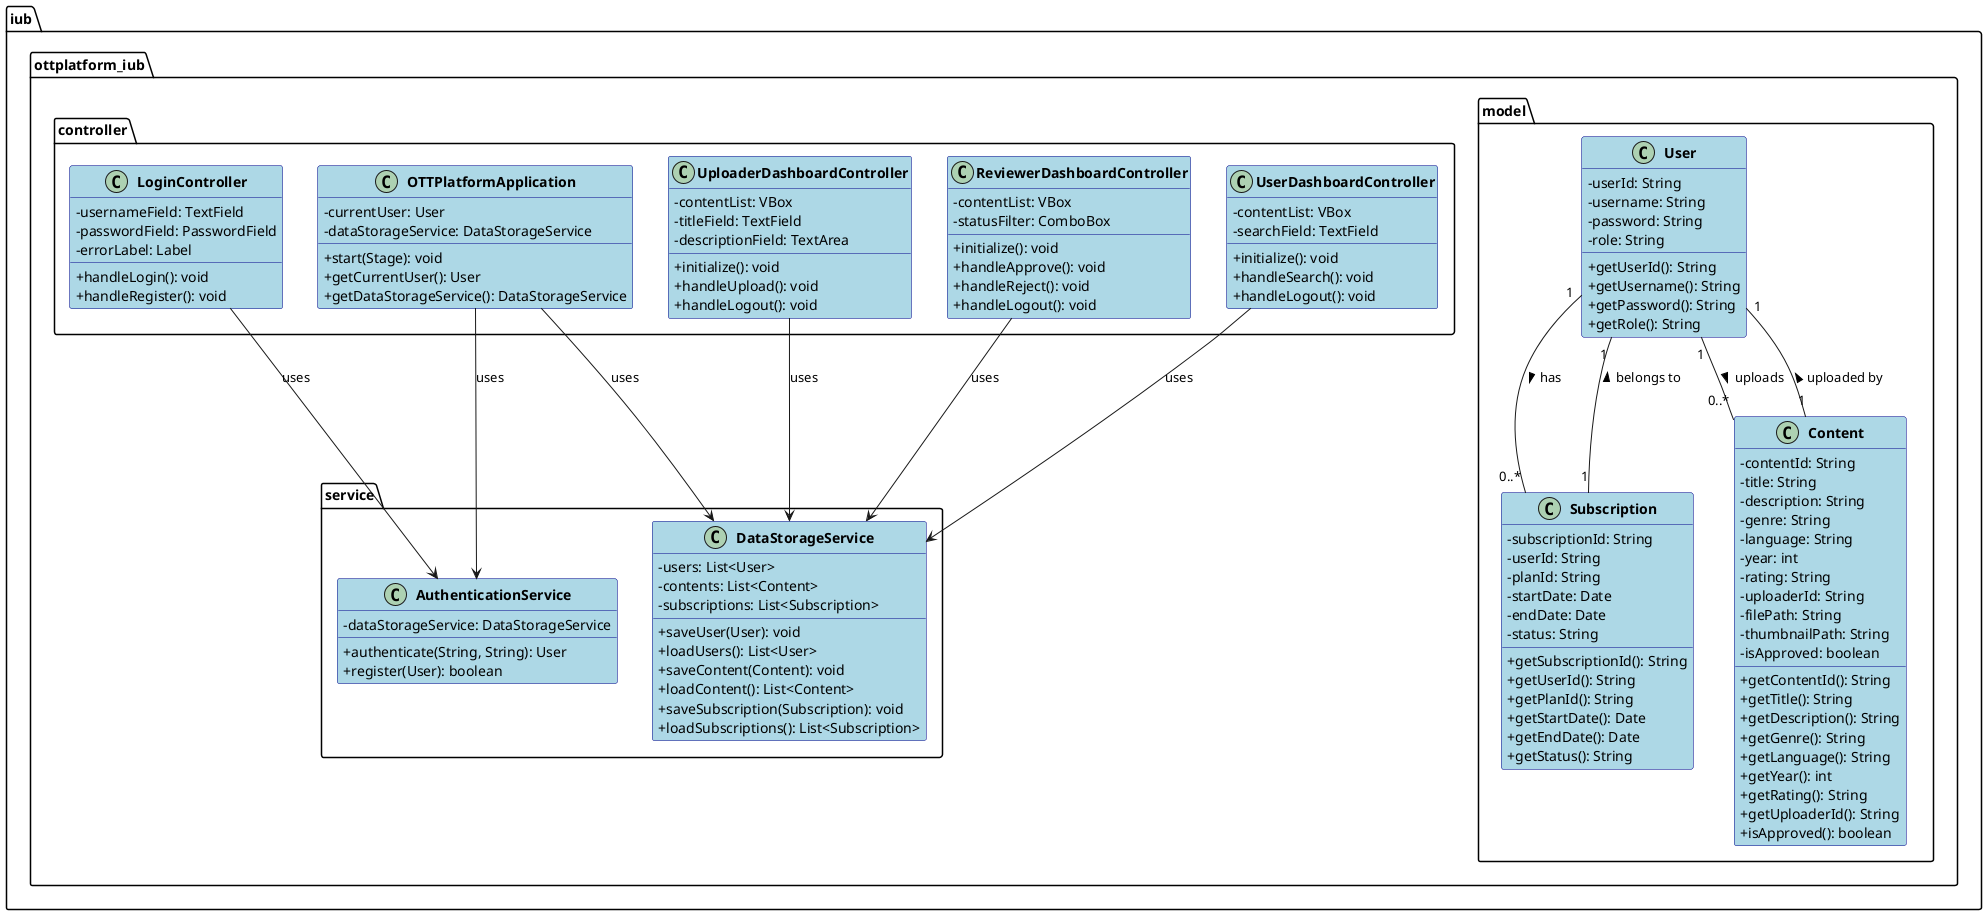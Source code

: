 @startuml OTT Platform UML

' Styling
skinparam classAttributeIconSize 0
skinparam classFontStyle bold
skinparam classFontSize 14
skinparam classBackgroundColor LightBlue
skinparam classBorderColor DarkBlue

' Package definition
package "iub.ottplatform_iub" {
    package "model" {
        class User {
            -userId: String
            -username: String
            -password: String
            -role: String
            +getUserId(): String
            +getUsername(): String
            +getPassword(): String
            +getRole(): String
        }

        class Content {
            -contentId: String
            -title: String
            -description: String
            -genre: String
            -language: String
            -year: int
            -rating: String
            -uploaderId: String
            -filePath: String
            -thumbnailPath: String
            -isApproved: boolean
            +getContentId(): String
            +getTitle(): String
            +getDescription(): String
            +getGenre(): String
            +getLanguage(): String
            +getYear(): int
            +getRating(): String
            +getUploaderId(): String
            +isApproved(): boolean
        }

        class Subscription {
            -subscriptionId: String
            -userId: String
            -planId: String
            -startDate: Date
            -endDate: Date
            -status: String
            +getSubscriptionId(): String
            +getUserId(): String
            +getPlanId(): String
            +getStartDate(): Date
            +getEndDate(): Date
            +getStatus(): String
        }
    }

    package "controller" {
        class OTTPlatformApplication {
            -currentUser: User
            -dataStorageService: DataStorageService
            +start(Stage): void
            +getCurrentUser(): User
            +getDataStorageService(): DataStorageService
        }

        class LoginController {
            -usernameField: TextField
            -passwordField: PasswordField
            -errorLabel: Label
            +handleLogin(): void
            +handleRegister(): void
        }

        class UserDashboardController {
            -contentList: VBox
            -searchField: TextField
            +initialize(): void
            +handleSearch(): void
            +handleLogout(): void
        }

        class UploaderDashboardController {
            -contentList: VBox
            -titleField: TextField
            -descriptionField: TextArea
            +initialize(): void
            +handleUpload(): void
            +handleLogout(): void
        }

        class ReviewerDashboardController {
            -contentList: VBox
            -statusFilter: ComboBox
            +initialize(): void
            +handleApprove(): void
            +handleReject(): void
            +handleLogout(): void
        }
    }

    package "service" {
        class DataStorageService {
            -users: List<User>
            -contents: List<Content>
            -subscriptions: List<Subscription>
            +saveUser(User): void
            +loadUsers(): List<User>
            +saveContent(Content): void
            +loadContent(): List<Content>
            +saveSubscription(Subscription): void
            +loadSubscriptions(): List<Subscription>
        }

        class AuthenticationService {
            -dataStorageService: DataStorageService
            +authenticate(String, String): User
            +register(User): boolean
        }
    }
}

' Relationships
User "1" -- "0..*" Content : uploads >
User "1" -- "0..*" Subscription : has >
Content "1" -- "1" User : uploaded by >
Subscription "1" -- "1" User : belongs to >

OTTPlatformApplication --> DataStorageService : uses
OTTPlatformApplication --> AuthenticationService : uses

LoginController --> AuthenticationService : uses
UserDashboardController --> DataStorageService : uses
UploaderDashboardController --> DataStorageService : uses
ReviewerDashboardController --> DataStorageService : uses

@enduml 